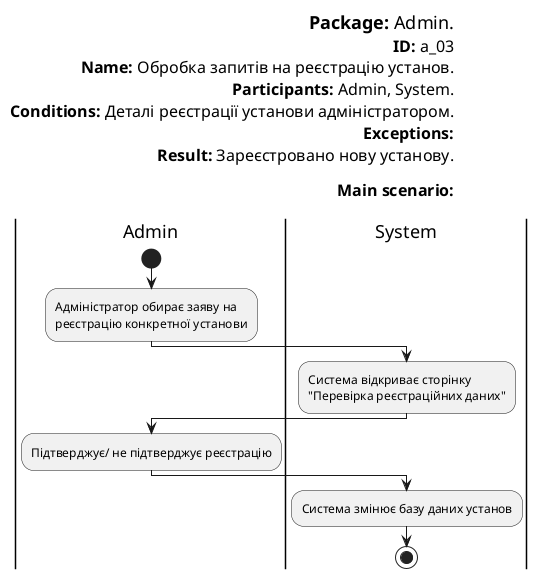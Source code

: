 @startuml
left header
<font color=000 size=18><b>Package:</b> Admin.
<font color=000 size=16><b>ID:</b> a_03
<font color=000 size=16><b>Name:</b> Обробка запитів на реєстрацію установ.
<font color=000 size=16><b>Participants:</b> Admin, System.
<font color=000 size=16><b>Conditions:</b> Деталі реєстрації установи адміністратором.
<font color=000 size=16><b>Exceptions:</b> 
<font color=000 size=16><b>Result:</b> Зареєстровано нову установу.

<font color=000 size=16><b>Main scenario:</b>

end header
|Admin|
start
:Адміністратор обирає заяву на \nреєстрацію конкретної установи;
|System|
:Система відкриває сторінку
"Перевірка реєстраційних даних";
|Admin|
:Підтверджує/ не підтверджує реєстрацію;
|System|
:Система змінює базу даних установ;
stop
@enduml

